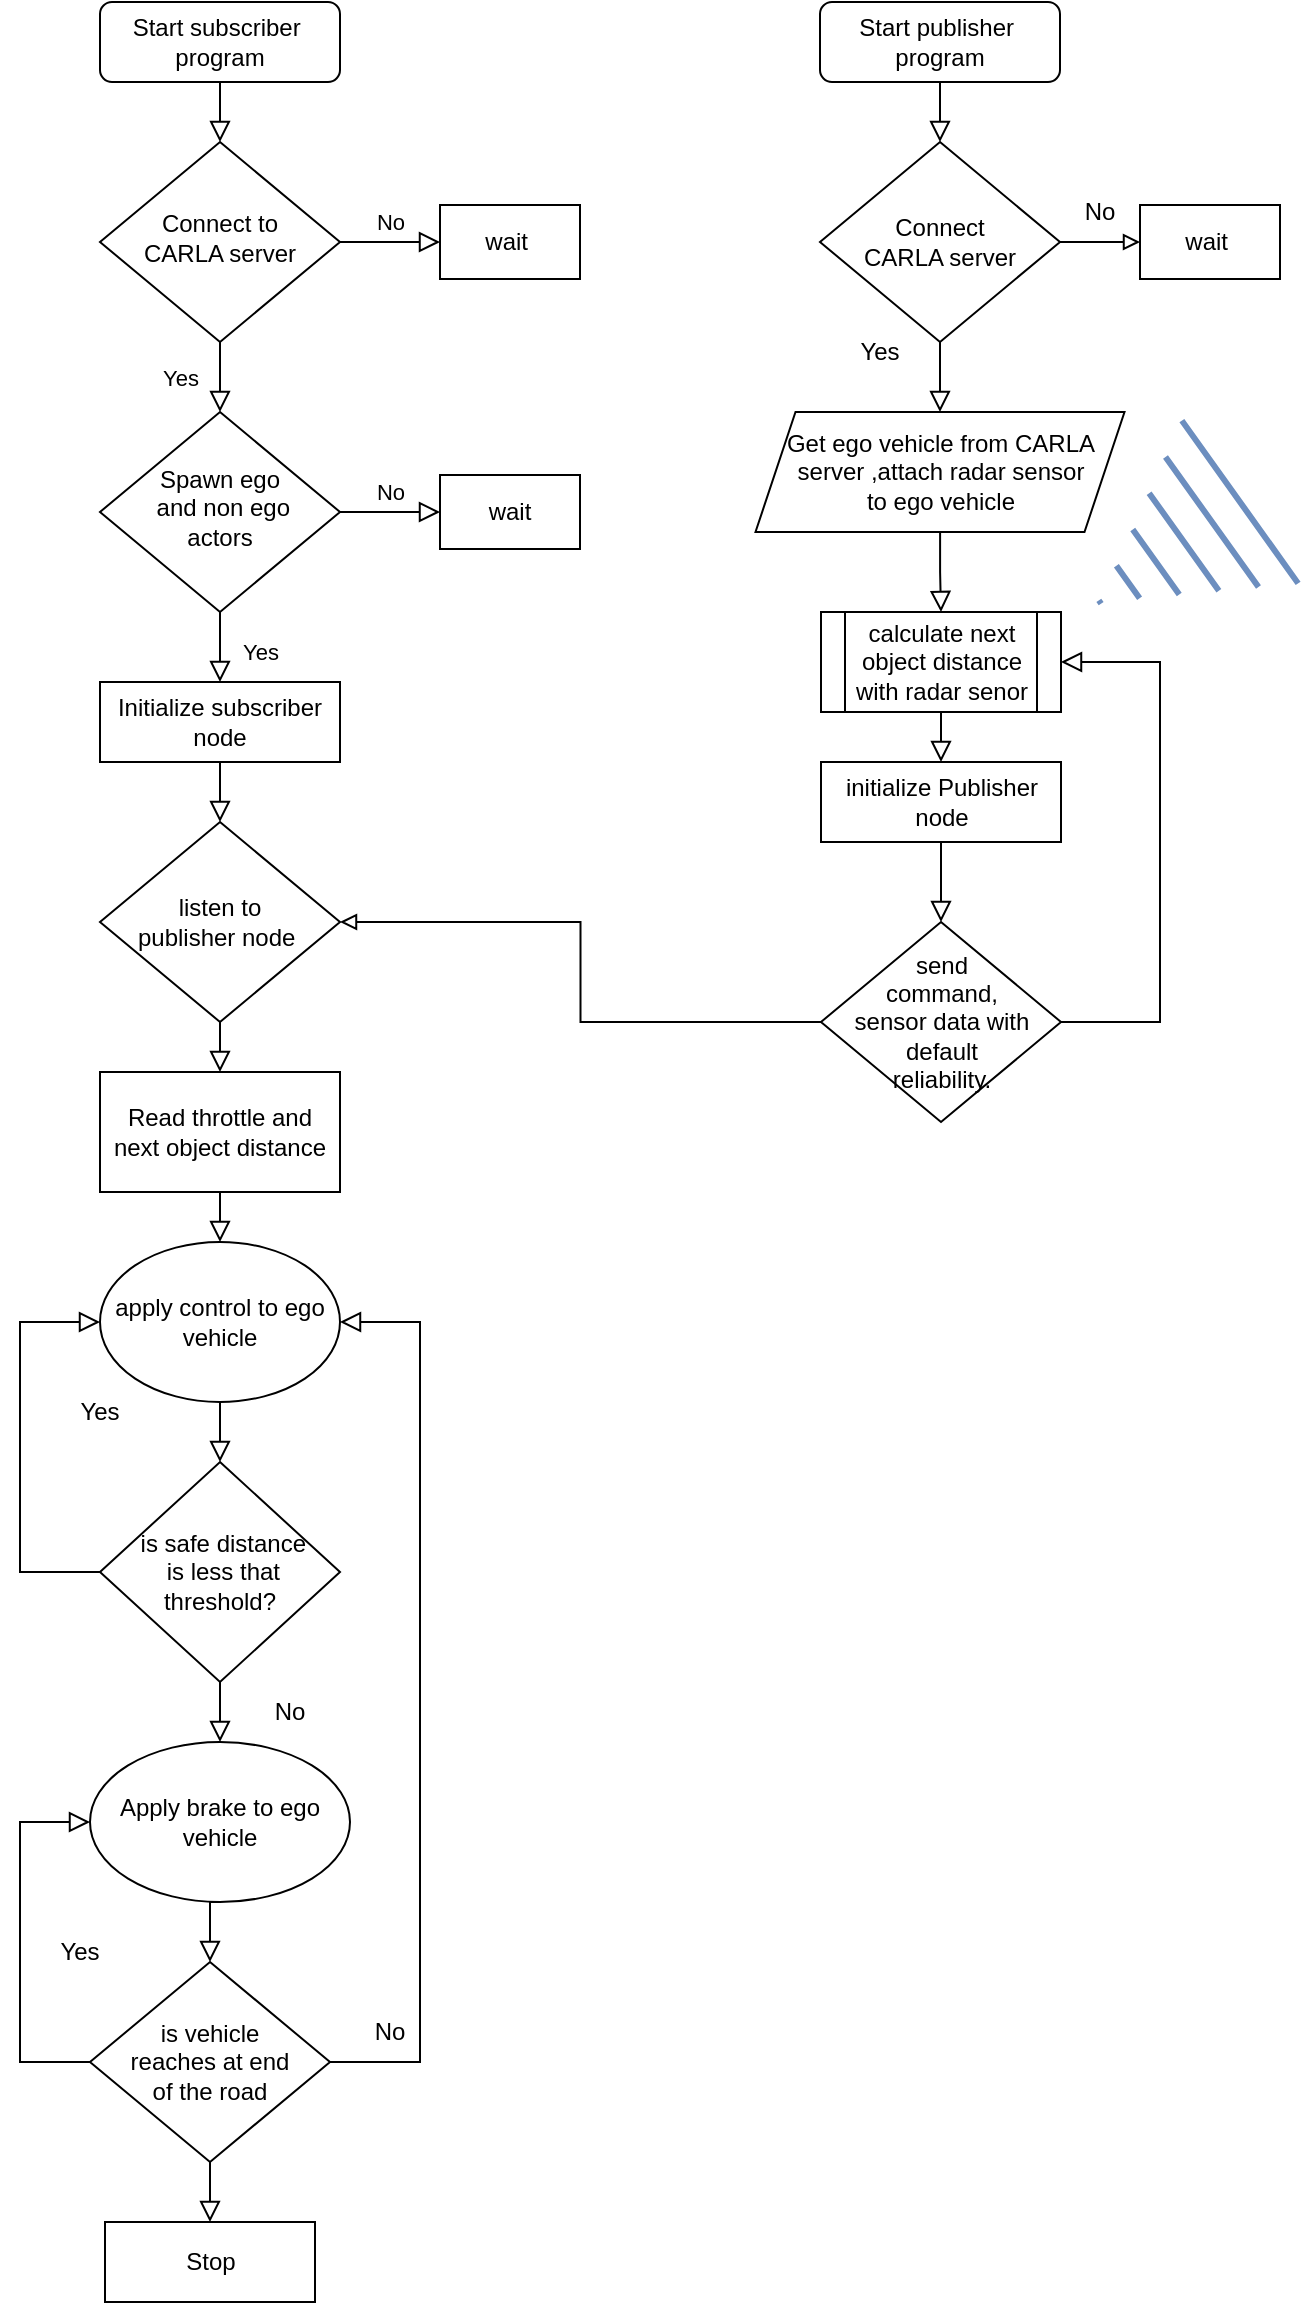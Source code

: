 <mxfile version="21.3.6" type="github">
  <diagram id="C5RBs43oDa-KdzZeNtuy" name="Page-1">
    <mxGraphModel dx="880" dy="484" grid="1" gridSize="10" guides="1" tooltips="1" connect="1" arrows="1" fold="1" page="1" pageScale="1" pageWidth="827" pageHeight="1169" math="0" shadow="0">
      <root>
        <mxCell id="WIyWlLk6GJQsqaUBKTNV-0" />
        <mxCell id="WIyWlLk6GJQsqaUBKTNV-1" parent="WIyWlLk6GJQsqaUBKTNV-0" />
        <mxCell id="WIyWlLk6GJQsqaUBKTNV-2" value="" style="rounded=0;html=1;jettySize=auto;orthogonalLoop=1;fontSize=11;endArrow=block;endFill=0;endSize=8;strokeWidth=1;shadow=0;labelBackgroundColor=none;edgeStyle=orthogonalEdgeStyle;fontColor=default;" parent="WIyWlLk6GJQsqaUBKTNV-1" source="WIyWlLk6GJQsqaUBKTNV-3" target="WIyWlLk6GJQsqaUBKTNV-6" edge="1">
          <mxGeometry relative="1" as="geometry" />
        </mxCell>
        <mxCell id="WIyWlLk6GJQsqaUBKTNV-3" value="&lt;font style=&quot;font-size: 12px;&quot;&gt;Start subscriber&amp;nbsp; program&lt;/font&gt;" style="rounded=1;whiteSpace=wrap;html=1;fontSize=12;glass=0;strokeWidth=1;shadow=0;labelBackgroundColor=none;" parent="WIyWlLk6GJQsqaUBKTNV-1" vertex="1">
          <mxGeometry x="160" y="50" width="120" height="40" as="geometry" />
        </mxCell>
        <mxCell id="WIyWlLk6GJQsqaUBKTNV-4" value="Yes" style="rounded=0;html=1;jettySize=auto;orthogonalLoop=1;fontSize=11;endArrow=block;endFill=0;endSize=8;strokeWidth=1;shadow=0;labelBackgroundColor=none;edgeStyle=orthogonalEdgeStyle;fontColor=default;" parent="WIyWlLk6GJQsqaUBKTNV-1" source="WIyWlLk6GJQsqaUBKTNV-6" target="WIyWlLk6GJQsqaUBKTNV-10" edge="1">
          <mxGeometry y="20" relative="1" as="geometry">
            <mxPoint as="offset" />
          </mxGeometry>
        </mxCell>
        <mxCell id="WIyWlLk6GJQsqaUBKTNV-5" value="No" style="edgeStyle=orthogonalEdgeStyle;rounded=0;html=1;jettySize=auto;orthogonalLoop=1;fontSize=11;endArrow=block;endFill=0;endSize=8;strokeWidth=1;shadow=0;labelBackgroundColor=none;fontColor=default;" parent="WIyWlLk6GJQsqaUBKTNV-1" source="WIyWlLk6GJQsqaUBKTNV-6" target="WIyWlLk6GJQsqaUBKTNV-7" edge="1">
          <mxGeometry y="10" relative="1" as="geometry">
            <mxPoint as="offset" />
          </mxGeometry>
        </mxCell>
        <mxCell id="WIyWlLk6GJQsqaUBKTNV-6" value="&lt;font style=&quot;font-size: 12px;&quot;&gt;Connect to &lt;br&gt;CARLA server&lt;br&gt;&lt;/font&gt;" style="rhombus;whiteSpace=wrap;html=1;shadow=0;fontFamily=Helvetica;fontSize=12;align=center;strokeWidth=1;spacing=6;spacingTop=-4;labelBackgroundColor=none;" parent="WIyWlLk6GJQsqaUBKTNV-1" vertex="1">
          <mxGeometry x="160" y="120" width="120" height="100" as="geometry" />
        </mxCell>
        <mxCell id="WIyWlLk6GJQsqaUBKTNV-7" value="wait&amp;nbsp;" style="rounded=0;whiteSpace=wrap;html=1;fontSize=12;glass=0;strokeWidth=1;shadow=0;labelBackgroundColor=none;" parent="WIyWlLk6GJQsqaUBKTNV-1" vertex="1">
          <mxGeometry x="330" y="151.5" width="70" height="37" as="geometry" />
        </mxCell>
        <mxCell id="WIyWlLk6GJQsqaUBKTNV-8" value="Yes" style="rounded=0;html=1;jettySize=auto;orthogonalLoop=1;fontSize=11;endArrow=block;endFill=0;endSize=8;strokeWidth=1;shadow=0;labelBackgroundColor=none;edgeStyle=orthogonalEdgeStyle;fontColor=default;" parent="WIyWlLk6GJQsqaUBKTNV-1" source="WIyWlLk6GJQsqaUBKTNV-10" target="WIyWlLk6GJQsqaUBKTNV-11" edge="1">
          <mxGeometry x="0.333" y="20" relative="1" as="geometry">
            <mxPoint as="offset" />
          </mxGeometry>
        </mxCell>
        <mxCell id="WIyWlLk6GJQsqaUBKTNV-9" value="No" style="edgeStyle=orthogonalEdgeStyle;rounded=0;html=1;jettySize=auto;orthogonalLoop=1;fontSize=11;endArrow=block;endFill=0;endSize=8;strokeWidth=1;shadow=0;labelBackgroundColor=none;fontColor=default;" parent="WIyWlLk6GJQsqaUBKTNV-1" source="WIyWlLk6GJQsqaUBKTNV-10" target="WIyWlLk6GJQsqaUBKTNV-12" edge="1">
          <mxGeometry y="10" relative="1" as="geometry">
            <mxPoint as="offset" />
          </mxGeometry>
        </mxCell>
        <mxCell id="WIyWlLk6GJQsqaUBKTNV-10" value="&lt;font style=&quot;font-size: 12px;&quot;&gt;Spawn ego&lt;br&gt;&amp;nbsp;and non ego &lt;br&gt;actors&lt;/font&gt;" style="rhombus;whiteSpace=wrap;html=1;shadow=0;fontFamily=Helvetica;fontSize=12;align=center;strokeWidth=1;spacing=6;spacingTop=-4;labelBackgroundColor=none;" parent="WIyWlLk6GJQsqaUBKTNV-1" vertex="1">
          <mxGeometry x="160" y="255" width="120" height="100" as="geometry" />
        </mxCell>
        <mxCell id="2pAuPayRn_TbidIDk1us-42" style="edgeStyle=orthogonalEdgeStyle;rounded=0;orthogonalLoop=1;jettySize=auto;html=1;exitX=0.5;exitY=1;exitDx=0;exitDy=0;entryX=0.5;entryY=0;entryDx=0;entryDy=0;fontFamily=Helvetica;fontSize=11;fontColor=default;labelBackgroundColor=none;endArrow=block;endFill=0;endSize=8;strokeWidth=1;shadow=0;" edge="1" parent="WIyWlLk6GJQsqaUBKTNV-1" source="WIyWlLk6GJQsqaUBKTNV-11" target="2pAuPayRn_TbidIDk1us-3">
          <mxGeometry relative="1" as="geometry" />
        </mxCell>
        <mxCell id="WIyWlLk6GJQsqaUBKTNV-11" value="Initialize subscriber node" style="rounded=0;whiteSpace=wrap;html=1;fontSize=12;glass=0;strokeWidth=1;shadow=0;labelBackgroundColor=none;" parent="WIyWlLk6GJQsqaUBKTNV-1" vertex="1">
          <mxGeometry x="160" y="390" width="120" height="40" as="geometry" />
        </mxCell>
        <mxCell id="WIyWlLk6GJQsqaUBKTNV-12" value="wait" style="rounded=0;whiteSpace=wrap;html=1;fontSize=12;glass=0;strokeWidth=1;shadow=0;labelBackgroundColor=none;" parent="WIyWlLk6GJQsqaUBKTNV-1" vertex="1">
          <mxGeometry x="330" y="286.5" width="70" height="37" as="geometry" />
        </mxCell>
        <mxCell id="2pAuPayRn_TbidIDk1us-43" style="edgeStyle=orthogonalEdgeStyle;rounded=0;orthogonalLoop=1;jettySize=auto;html=1;exitX=0.5;exitY=1;exitDx=0;exitDy=0;entryX=0.5;entryY=0;entryDx=0;entryDy=0;fontFamily=Helvetica;fontSize=11;fontColor=default;labelBackgroundColor=none;endArrow=block;endFill=0;endSize=8;strokeWidth=1;shadow=0;" edge="1" parent="WIyWlLk6GJQsqaUBKTNV-1" source="2pAuPayRn_TbidIDk1us-3" target="2pAuPayRn_TbidIDk1us-5">
          <mxGeometry relative="1" as="geometry" />
        </mxCell>
        <mxCell id="2pAuPayRn_TbidIDk1us-3" value="listen to &lt;br&gt;publisher node&amp;nbsp;" style="rhombus;whiteSpace=wrap;html=1;rounded=0;glass=0;strokeWidth=1;shadow=0;labelBackgroundColor=none;" vertex="1" parent="WIyWlLk6GJQsqaUBKTNV-1">
          <mxGeometry x="160" y="460" width="120" height="100" as="geometry" />
        </mxCell>
        <mxCell id="2pAuPayRn_TbidIDk1us-73" style="edgeStyle=orthogonalEdgeStyle;rounded=0;orthogonalLoop=1;jettySize=auto;html=1;exitX=0.5;exitY=1;exitDx=0;exitDy=0;entryX=0.5;entryY=0;entryDx=0;entryDy=0;labelBackgroundColor=none;endArrow=block;endFill=0;endSize=8;strokeWidth=1;shadow=0;" edge="1" parent="WIyWlLk6GJQsqaUBKTNV-1" source="2pAuPayRn_TbidIDk1us-5" target="2pAuPayRn_TbidIDk1us-55">
          <mxGeometry relative="1" as="geometry" />
        </mxCell>
        <mxCell id="2pAuPayRn_TbidIDk1us-5" value="Read throttle and next object distance" style="whiteSpace=wrap;html=1;rounded=0;glass=0;strokeWidth=1;shadow=0;labelBackgroundColor=none;" vertex="1" parent="WIyWlLk6GJQsqaUBKTNV-1">
          <mxGeometry x="160" y="585" width="120" height="60" as="geometry" />
        </mxCell>
        <mxCell id="2pAuPayRn_TbidIDk1us-10" value="&lt;font style=&quot;font-size: 12px;&quot;&gt;Start publisher&amp;nbsp; program&lt;/font&gt;" style="rounded=1;whiteSpace=wrap;html=1;fontSize=12;glass=0;strokeWidth=1;shadow=0;labelBackgroundColor=none;" vertex="1" parent="WIyWlLk6GJQsqaUBKTNV-1">
          <mxGeometry x="520" y="50" width="120" height="40" as="geometry" />
        </mxCell>
        <mxCell id="2pAuPayRn_TbidIDk1us-14" value="" style="edgeStyle=orthogonalEdgeStyle;rounded=0;orthogonalLoop=1;jettySize=auto;html=1;fontFamily=Helvetica;fontSize=12;fontColor=default;endArrow=block;endFill=0;labelBackgroundColor=none;" edge="1" parent="WIyWlLk6GJQsqaUBKTNV-1" source="2pAuPayRn_TbidIDk1us-11" target="2pAuPayRn_TbidIDk1us-13">
          <mxGeometry relative="1" as="geometry" />
        </mxCell>
        <mxCell id="2pAuPayRn_TbidIDk1us-45" style="edgeStyle=orthogonalEdgeStyle;rounded=0;orthogonalLoop=1;jettySize=auto;html=1;exitX=0.5;exitY=1;exitDx=0;exitDy=0;entryX=0.5;entryY=0;entryDx=0;entryDy=0;fontFamily=Helvetica;fontSize=11;fontColor=default;labelBackgroundColor=none;endArrow=block;endFill=0;endSize=8;strokeWidth=1;shadow=0;" edge="1" parent="WIyWlLk6GJQsqaUBKTNV-1" source="2pAuPayRn_TbidIDk1us-11" target="2pAuPayRn_TbidIDk1us-22">
          <mxGeometry relative="1" as="geometry" />
        </mxCell>
        <mxCell id="2pAuPayRn_TbidIDk1us-11" value="Connect &lt;br&gt;CARLA server" style="rhombus;whiteSpace=wrap;html=1;rounded=0;glass=0;strokeWidth=1;shadow=0;labelBackgroundColor=none;" vertex="1" parent="WIyWlLk6GJQsqaUBKTNV-1">
          <mxGeometry x="520" y="120" width="120" height="100" as="geometry" />
        </mxCell>
        <mxCell id="2pAuPayRn_TbidIDk1us-13" value="wait&amp;nbsp;" style="whiteSpace=wrap;html=1;rounded=0;glass=0;strokeWidth=1;shadow=0;labelBackgroundColor=none;" vertex="1" parent="WIyWlLk6GJQsqaUBKTNV-1">
          <mxGeometry x="680" y="151.5" width="70" height="37" as="geometry" />
        </mxCell>
        <mxCell id="2pAuPayRn_TbidIDk1us-16" value="No" style="text;strokeColor=none;align=center;fillColor=none;html=1;verticalAlign=middle;whiteSpace=wrap;rounded=0;fontSize=12;fontFamily=Helvetica;labelBackgroundColor=none;" vertex="1" parent="WIyWlLk6GJQsqaUBKTNV-1">
          <mxGeometry x="630" y="140" width="60" height="30" as="geometry" />
        </mxCell>
        <mxCell id="2pAuPayRn_TbidIDk1us-82" value="" style="edgeStyle=orthogonalEdgeStyle;rounded=0;orthogonalLoop=1;jettySize=auto;html=1;labelBackgroundColor=none;endArrow=block;endFill=0;endSize=8;strokeWidth=1;shadow=0;" edge="1" parent="WIyWlLk6GJQsqaUBKTNV-1" source="2pAuPayRn_TbidIDk1us-22" target="2pAuPayRn_TbidIDk1us-81">
          <mxGeometry relative="1" as="geometry" />
        </mxCell>
        <mxCell id="2pAuPayRn_TbidIDk1us-22" value="Get ego vehicle from CARLA server ,attach radar sensor&lt;br&gt;to ego vehicle" style="shape=parallelogram;perimeter=parallelogramPerimeter;whiteSpace=wrap;html=1;fixedSize=1;rounded=0;glass=0;strokeWidth=1;shadow=0;labelBackgroundColor=none;" vertex="1" parent="WIyWlLk6GJQsqaUBKTNV-1">
          <mxGeometry x="487.75" y="255" width="184.5" height="60" as="geometry" />
        </mxCell>
        <mxCell id="2pAuPayRn_TbidIDk1us-84" style="edgeStyle=orthogonalEdgeStyle;rounded=0;orthogonalLoop=1;jettySize=auto;html=1;entryX=0.5;entryY=0;entryDx=0;entryDy=0;labelBackgroundColor=none;endArrow=block;endFill=0;endSize=8;strokeWidth=1;shadow=0;" edge="1" parent="WIyWlLk6GJQsqaUBKTNV-1" source="2pAuPayRn_TbidIDk1us-26" target="2pAuPayRn_TbidIDk1us-32">
          <mxGeometry relative="1" as="geometry" />
        </mxCell>
        <mxCell id="2pAuPayRn_TbidIDk1us-26" value="initialize Publisher node" style="whiteSpace=wrap;html=1;rounded=0;glass=0;strokeWidth=1;shadow=0;labelBackgroundColor=none;" vertex="1" parent="WIyWlLk6GJQsqaUBKTNV-1">
          <mxGeometry x="520.5" y="430" width="120" height="40" as="geometry" />
        </mxCell>
        <mxCell id="2pAuPayRn_TbidIDk1us-38" style="edgeStyle=orthogonalEdgeStyle;rounded=0;orthogonalLoop=1;jettySize=auto;html=1;entryX=1;entryY=0.5;entryDx=0;entryDy=0;fontFamily=Helvetica;fontSize=12;fontColor=default;endArrow=block;endFill=0;labelBackgroundColor=none;" edge="1" parent="WIyWlLk6GJQsqaUBKTNV-1" source="2pAuPayRn_TbidIDk1us-32" target="2pAuPayRn_TbidIDk1us-3">
          <mxGeometry relative="1" as="geometry" />
        </mxCell>
        <mxCell id="2pAuPayRn_TbidIDk1us-85" style="edgeStyle=orthogonalEdgeStyle;rounded=0;orthogonalLoop=1;jettySize=auto;html=1;exitX=1;exitY=0.5;exitDx=0;exitDy=0;entryX=1;entryY=0.5;entryDx=0;entryDy=0;labelBackgroundColor=none;endArrow=block;endFill=0;endSize=8;strokeWidth=1;shadow=0;" edge="1" parent="WIyWlLk6GJQsqaUBKTNV-1" source="2pAuPayRn_TbidIDk1us-32" target="2pAuPayRn_TbidIDk1us-81">
          <mxGeometry relative="1" as="geometry">
            <Array as="points">
              <mxPoint x="690" y="560" />
              <mxPoint x="690" y="380" />
            </Array>
          </mxGeometry>
        </mxCell>
        <mxCell id="2pAuPayRn_TbidIDk1us-32" value="&lt;font style=&quot;font-size: 12px;&quot;&gt;send &lt;br&gt;command,&lt;br&gt;sensor data with &lt;br&gt;default &lt;br&gt;reliability.&lt;/font&gt;" style="rhombus;whiteSpace=wrap;html=1;rounded=0;glass=0;strokeWidth=1;shadow=0;labelBackgroundColor=none;" vertex="1" parent="WIyWlLk6GJQsqaUBKTNV-1">
          <mxGeometry x="520.5" y="510" width="120" height="100" as="geometry" />
        </mxCell>
        <mxCell id="2pAuPayRn_TbidIDk1us-34" value="Yes" style="text;strokeColor=none;align=center;fillColor=none;html=1;verticalAlign=middle;whiteSpace=wrap;rounded=0;fontSize=12;fontFamily=Helvetica;labelBackgroundColor=none;" vertex="1" parent="WIyWlLk6GJQsqaUBKTNV-1">
          <mxGeometry x="520" y="210" width="60" height="30" as="geometry" />
        </mxCell>
        <mxCell id="2pAuPayRn_TbidIDk1us-41" value="" style="rounded=0;html=1;jettySize=auto;orthogonalLoop=1;fontSize=11;endArrow=block;endFill=0;endSize=8;strokeWidth=1;shadow=0;labelBackgroundColor=none;edgeStyle=orthogonalEdgeStyle;exitX=0.5;exitY=1;exitDx=0;exitDy=0;entryX=0.5;entryY=0;entryDx=0;entryDy=0;fontColor=default;" edge="1" parent="WIyWlLk6GJQsqaUBKTNV-1" source="2pAuPayRn_TbidIDk1us-10" target="2pAuPayRn_TbidIDk1us-11">
          <mxGeometry relative="1" as="geometry">
            <mxPoint x="230" y="100" as="sourcePoint" />
            <mxPoint x="230" y="130" as="targetPoint" />
            <Array as="points">
              <mxPoint x="580" y="90" />
              <mxPoint x="580" y="90" />
            </Array>
          </mxGeometry>
        </mxCell>
        <mxCell id="2pAuPayRn_TbidIDk1us-59" style="edgeStyle=orthogonalEdgeStyle;rounded=0;orthogonalLoop=1;jettySize=auto;html=1;fontFamily=Helvetica;fontSize=11;fontColor=default;entryX=0;entryY=0.5;entryDx=0;entryDy=0;exitX=0;exitY=0.5;exitDx=0;exitDy=0;labelBackgroundColor=none;endArrow=block;endFill=0;endSize=8;strokeWidth=1;shadow=0;" edge="1" parent="WIyWlLk6GJQsqaUBKTNV-1" source="2pAuPayRn_TbidIDk1us-51" target="2pAuPayRn_TbidIDk1us-55">
          <mxGeometry relative="1" as="geometry">
            <mxPoint x="120" y="690" as="targetPoint" />
            <Array as="points">
              <mxPoint x="120" y="835" />
              <mxPoint x="120" y="710" />
            </Array>
          </mxGeometry>
        </mxCell>
        <mxCell id="2pAuPayRn_TbidIDk1us-70" value="" style="edgeStyle=orthogonalEdgeStyle;rounded=0;orthogonalLoop=1;jettySize=auto;html=1;fontFamily=Helvetica;fontSize=11;fontColor=default;labelBackgroundColor=none;endArrow=block;endFill=0;endSize=8;strokeWidth=1;shadow=0;" edge="1" parent="WIyWlLk6GJQsqaUBKTNV-1" source="2pAuPayRn_TbidIDk1us-51" target="2pAuPayRn_TbidIDk1us-69">
          <mxGeometry relative="1" as="geometry" />
        </mxCell>
        <mxCell id="2pAuPayRn_TbidIDk1us-51" value="&amp;nbsp;is safe distance&lt;br&gt;&amp;nbsp;is less that threshold?" style="rhombus;whiteSpace=wrap;html=1;rounded=0;glass=0;strokeWidth=1;shadow=0;labelBackgroundColor=none;" vertex="1" parent="WIyWlLk6GJQsqaUBKTNV-1">
          <mxGeometry x="160" y="780" width="120" height="110" as="geometry" />
        </mxCell>
        <mxCell id="2pAuPayRn_TbidIDk1us-58" value="" style="edgeStyle=orthogonalEdgeStyle;rounded=0;orthogonalLoop=1;jettySize=auto;html=1;fontFamily=Helvetica;fontSize=11;fontColor=default;labelBackgroundColor=none;endArrow=block;endFill=0;endSize=8;strokeWidth=1;shadow=0;" edge="1" parent="WIyWlLk6GJQsqaUBKTNV-1" source="2pAuPayRn_TbidIDk1us-55" target="2pAuPayRn_TbidIDk1us-51">
          <mxGeometry relative="1" as="geometry" />
        </mxCell>
        <mxCell id="2pAuPayRn_TbidIDk1us-55" value="apply control to ego vehicle" style="ellipse;whiteSpace=wrap;html=1;rounded=1;shadow=0;glass=0;strokeWidth=1;fontFamily=Helvetica;fontSize=12;labelBackgroundColor=none;" vertex="1" parent="WIyWlLk6GJQsqaUBKTNV-1">
          <mxGeometry x="160" y="670" width="120" height="80" as="geometry" />
        </mxCell>
        <mxCell id="2pAuPayRn_TbidIDk1us-63" value="Yes" style="text;strokeColor=none;align=center;fillColor=none;html=1;verticalAlign=middle;whiteSpace=wrap;rounded=0;fontSize=12;fontFamily=Helvetica;labelBackgroundColor=none;" vertex="1" parent="WIyWlLk6GJQsqaUBKTNV-1">
          <mxGeometry x="130" y="740" width="60" height="30" as="geometry" />
        </mxCell>
        <mxCell id="2pAuPayRn_TbidIDk1us-66" value="No" style="text;strokeColor=none;align=center;fillColor=none;html=1;verticalAlign=middle;whiteSpace=wrap;rounded=0;fontSize=12;fontFamily=Helvetica;labelBackgroundColor=none;" vertex="1" parent="WIyWlLk6GJQsqaUBKTNV-1">
          <mxGeometry x="225" y="890" width="60" height="30" as="geometry" />
        </mxCell>
        <mxCell id="2pAuPayRn_TbidIDk1us-74" style="edgeStyle=orthogonalEdgeStyle;rounded=0;orthogonalLoop=1;jettySize=auto;html=1;exitX=0.5;exitY=1;exitDx=0;exitDy=0;entryX=0.5;entryY=0;entryDx=0;entryDy=0;labelBackgroundColor=none;endArrow=block;endFill=0;endSize=8;strokeWidth=1;shadow=0;" edge="1" parent="WIyWlLk6GJQsqaUBKTNV-1" source="2pAuPayRn_TbidIDk1us-69" target="2pAuPayRn_TbidIDk1us-71">
          <mxGeometry relative="1" as="geometry" />
        </mxCell>
        <mxCell id="2pAuPayRn_TbidIDk1us-69" value="Apply brake to ego vehicle" style="ellipse;whiteSpace=wrap;html=1;rounded=0;glass=0;strokeWidth=1;shadow=0;labelBackgroundColor=none;" vertex="1" parent="WIyWlLk6GJQsqaUBKTNV-1">
          <mxGeometry x="155" y="920" width="130" height="80" as="geometry" />
        </mxCell>
        <mxCell id="2pAuPayRn_TbidIDk1us-75" style="edgeStyle=orthogonalEdgeStyle;rounded=0;orthogonalLoop=1;jettySize=auto;html=1;exitX=0;exitY=0.5;exitDx=0;exitDy=0;entryX=0;entryY=0.5;entryDx=0;entryDy=0;labelBackgroundColor=none;endArrow=block;endFill=0;endSize=8;strokeWidth=1;shadow=0;" edge="1" parent="WIyWlLk6GJQsqaUBKTNV-1" source="2pAuPayRn_TbidIDk1us-71" target="2pAuPayRn_TbidIDk1us-69">
          <mxGeometry relative="1" as="geometry">
            <Array as="points">
              <mxPoint x="120" y="1080" />
              <mxPoint x="120" y="960" />
            </Array>
          </mxGeometry>
        </mxCell>
        <mxCell id="2pAuPayRn_TbidIDk1us-77" style="edgeStyle=orthogonalEdgeStyle;rounded=0;orthogonalLoop=1;jettySize=auto;html=1;entryX=1;entryY=0.5;entryDx=0;entryDy=0;labelBackgroundColor=none;endArrow=block;endFill=0;endSize=8;strokeWidth=1;shadow=0;" edge="1" parent="WIyWlLk6GJQsqaUBKTNV-1" source="2pAuPayRn_TbidIDk1us-71" target="2pAuPayRn_TbidIDk1us-55">
          <mxGeometry relative="1" as="geometry">
            <mxPoint x="350" y="760" as="targetPoint" />
            <Array as="points">
              <mxPoint x="320" y="1080" />
              <mxPoint x="320" y="710" />
            </Array>
          </mxGeometry>
        </mxCell>
        <mxCell id="2pAuPayRn_TbidIDk1us-89" style="edgeStyle=orthogonalEdgeStyle;rounded=0;orthogonalLoop=1;jettySize=auto;html=1;exitX=0.5;exitY=1;exitDx=0;exitDy=0;entryX=0.5;entryY=0;entryDx=0;entryDy=0;labelBackgroundColor=none;endArrow=block;endFill=0;endSize=8;strokeWidth=1;shadow=0;" edge="1" parent="WIyWlLk6GJQsqaUBKTNV-1" source="2pAuPayRn_TbidIDk1us-71" target="2pAuPayRn_TbidIDk1us-87">
          <mxGeometry relative="1" as="geometry" />
        </mxCell>
        <mxCell id="2pAuPayRn_TbidIDk1us-71" value="is vehicle&lt;br&gt;reaches at end &lt;br&gt;of the road" style="rhombus;whiteSpace=wrap;html=1;rounded=0;glass=0;strokeWidth=1;shadow=0;labelBackgroundColor=none;" vertex="1" parent="WIyWlLk6GJQsqaUBKTNV-1">
          <mxGeometry x="155" y="1030" width="120" height="100" as="geometry" />
        </mxCell>
        <mxCell id="2pAuPayRn_TbidIDk1us-76" value="Yes" style="text;strokeColor=none;align=center;fillColor=none;html=1;verticalAlign=middle;whiteSpace=wrap;rounded=0;fontSize=12;fontFamily=Helvetica;labelBackgroundColor=none;" vertex="1" parent="WIyWlLk6GJQsqaUBKTNV-1">
          <mxGeometry x="120" y="1010" width="60" height="30" as="geometry" />
        </mxCell>
        <mxCell id="2pAuPayRn_TbidIDk1us-78" value="No" style="text;strokeColor=none;align=center;fillColor=none;html=1;verticalAlign=middle;whiteSpace=wrap;rounded=0;fontSize=12;fontFamily=Helvetica;labelBackgroundColor=none;" vertex="1" parent="WIyWlLk6GJQsqaUBKTNV-1">
          <mxGeometry x="275" y="1050" width="60" height="30" as="geometry" />
        </mxCell>
        <mxCell id="2pAuPayRn_TbidIDk1us-83" style="edgeStyle=orthogonalEdgeStyle;rounded=0;orthogonalLoop=1;jettySize=auto;html=1;exitX=0.5;exitY=1;exitDx=0;exitDy=0;entryX=0.5;entryY=0;entryDx=0;entryDy=0;labelBackgroundColor=none;endArrow=block;endFill=0;endSize=8;strokeWidth=1;shadow=0;" edge="1" parent="WIyWlLk6GJQsqaUBKTNV-1" source="2pAuPayRn_TbidIDk1us-81" target="2pAuPayRn_TbidIDk1us-26">
          <mxGeometry relative="1" as="geometry" />
        </mxCell>
        <mxCell id="2pAuPayRn_TbidIDk1us-81" value="calculate next object distance with radar senor" style="shape=process;whiteSpace=wrap;html=1;backgroundOutline=1;rounded=0;glass=0;strokeWidth=1;shadow=0;labelBackgroundColor=none;" vertex="1" parent="WIyWlLk6GJQsqaUBKTNV-1">
          <mxGeometry x="520.5" y="355" width="120" height="50" as="geometry" />
        </mxCell>
        <mxCell id="2pAuPayRn_TbidIDk1us-86" value="" style="shape=mxgraph.arrows2.wedgeArrowDashed2;html=1;bendable=0;startWidth=50;stepSize=15;rounded=0;fillColor=#dae8fc;strokeColor=#6c8ebf;strokeWidth=3;" edge="1" parent="WIyWlLk6GJQsqaUBKTNV-1">
          <mxGeometry width="100" height="100" relative="1" as="geometry">
            <mxPoint x="730" y="300" as="sourcePoint" />
            <mxPoint x="660" y="350" as="targetPoint" />
          </mxGeometry>
        </mxCell>
        <mxCell id="2pAuPayRn_TbidIDk1us-87" value="Stop" style="whiteSpace=wrap;html=1;rounded=0;glass=0;strokeWidth=1;shadow=0;labelBackgroundColor=none;" vertex="1" parent="WIyWlLk6GJQsqaUBKTNV-1">
          <mxGeometry x="162.5" y="1160" width="105" height="40" as="geometry" />
        </mxCell>
      </root>
    </mxGraphModel>
  </diagram>
</mxfile>
